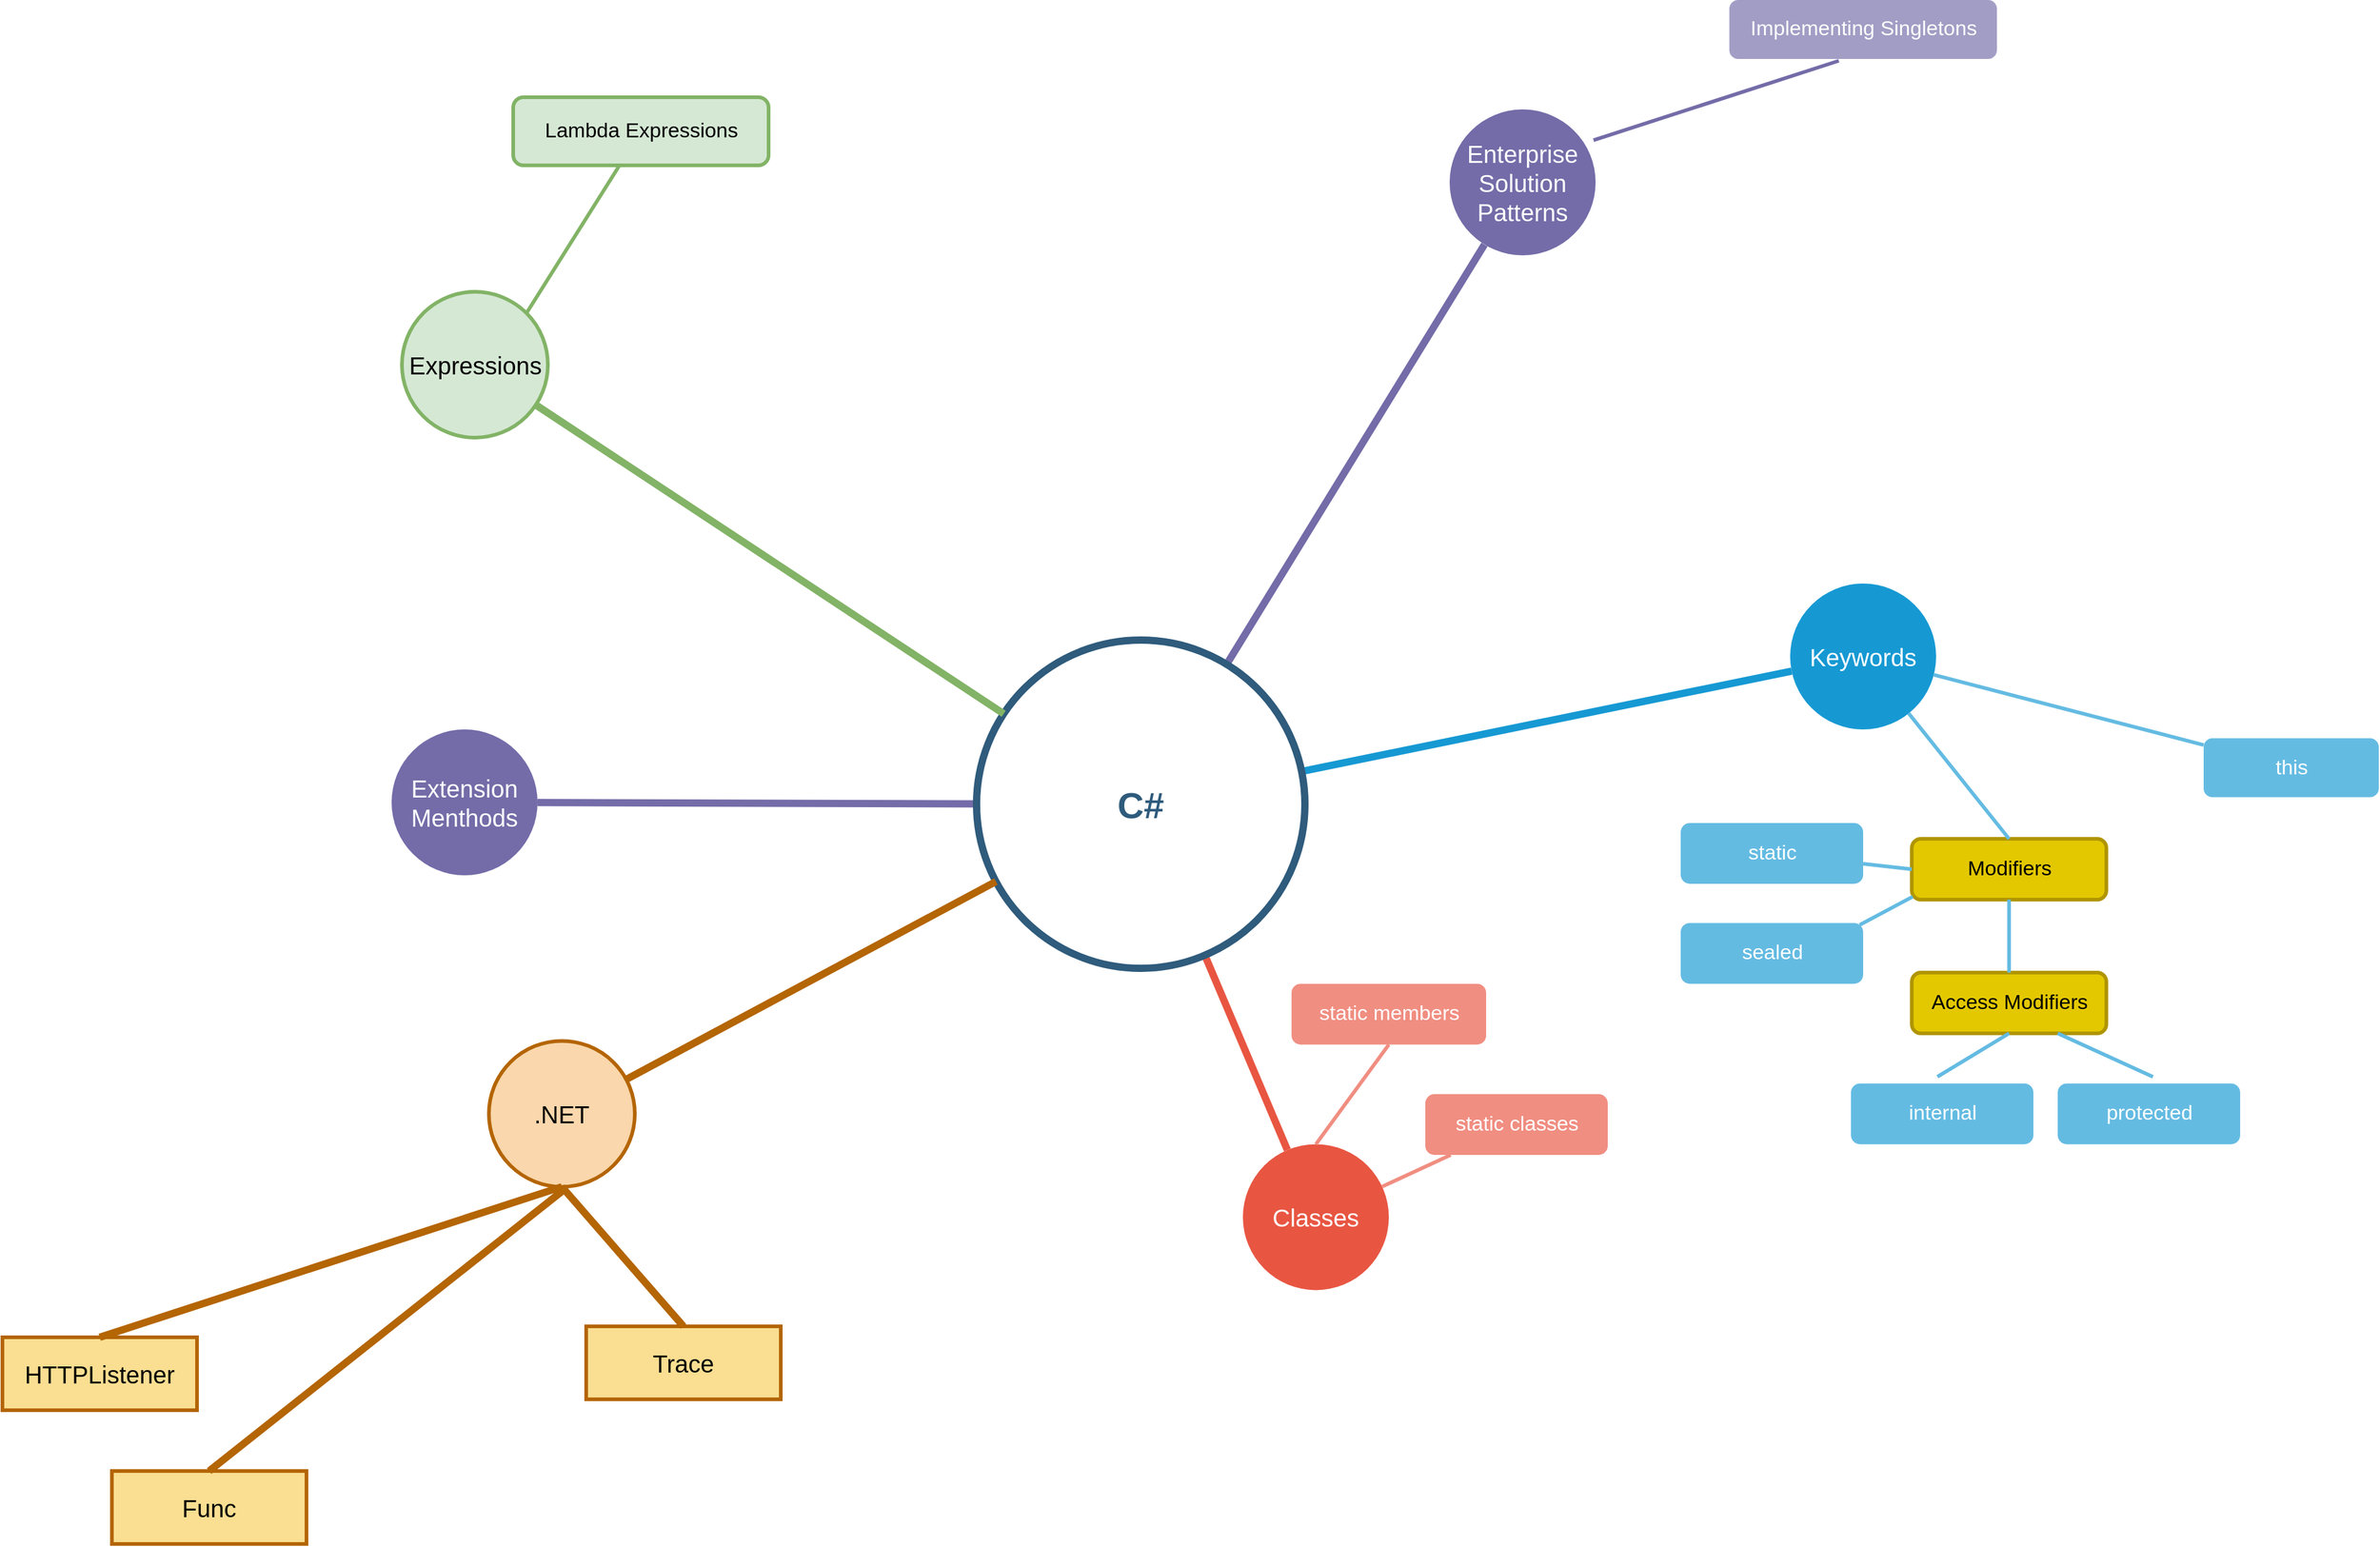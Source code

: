 <mxfile version="23.0.2" type="device">
  <diagram id="6a731a19-8d31-9384-78a2-239565b7b9f0" name="Page-1">
    <mxGraphModel dx="2607" dy="1356" grid="1" gridSize="10" guides="1" tooltips="1" connect="1" arrows="1" fold="1" page="1" pageScale="1" pageWidth="1169" pageHeight="827" background="none" math="0" shadow="0">
      <root>
        <mxCell id="0" />
        <mxCell id="1" parent="0" />
        <mxCell id="1353" value="Keywords" style="ellipse;whiteSpace=wrap;html=1;shadow=0;fontFamily=Helvetica;fontSize=20;fontColor=#FFFFFF;align=center;strokeWidth=3;fillColor=#1699D3;strokeColor=none;" parent="1" vertex="1">
          <mxGeometry x="1630" y="630" width="120" height="120" as="geometry" />
        </mxCell>
        <mxCell id="1354" value="Enterprise Solution Patterns" style="ellipse;whiteSpace=wrap;html=1;shadow=0;fontFamily=Helvetica;fontSize=20;fontColor=#FFFFFF;align=center;strokeWidth=3;fillColor=#736ca8;strokeColor=none;" parent="1" vertex="1">
          <mxGeometry x="1350" y="240" width="120" height="120" as="geometry" />
        </mxCell>
        <mxCell id="1356" value="Classes" style="ellipse;whiteSpace=wrap;html=1;shadow=0;fontFamily=Helvetica;fontSize=20;fontColor=#FFFFFF;align=center;strokeWidth=3;fillColor=#E85642;strokeColor=none;" parent="1" vertex="1">
          <mxGeometry x="1180" y="1091.2" width="120" height="120" as="geometry" />
        </mxCell>
        <mxCell id="1362" style="endArrow=none;strokeWidth=6;strokeColor=#1699D3;html=1;" parent="1" source="1515" target="1353" edge="1">
          <mxGeometry relative="1" as="geometry" />
        </mxCell>
        <mxCell id="1363" style="endArrow=none;strokeWidth=6;strokeColor=#736CA8;html=1;" parent="1" source="1515" target="1516" edge="1">
          <mxGeometry relative="1" as="geometry" />
        </mxCell>
        <mxCell id="1364" style="endArrow=none;strokeWidth=6;strokeColor=#736ca8;html=1;" parent="1" source="1515" target="1354" edge="1">
          <mxGeometry relative="1" as="geometry" />
        </mxCell>
        <mxCell id="1366" value="" style="edgeStyle=none;endArrow=none;strokeWidth=6;strokeColor=#E85642;html=1;" parent="1" source="1515" target="1356" edge="1">
          <mxGeometry x="181" y="226.5" width="100" height="100" as="geometry">
            <mxPoint x="181" y="326.5" as="sourcePoint" />
            <mxPoint x="281" y="226.5" as="targetPoint" />
          </mxGeometry>
        </mxCell>
        <mxCell id="1445" value="this" style="rounded=1;fillColor=#64BBE2;strokeColor=none;strokeWidth=3;shadow=0;html=1;fontColor=#FFFFFF;fontSize=17;" parent="1" vertex="1">
          <mxGeometry x="1970" y="757.25" width="144" height="48.5" as="geometry" />
        </mxCell>
        <mxCell id="1456" value="" style="edgeStyle=none;endArrow=none;strokeWidth=3;strokeColor=#64BBE2;html=1;" parent="1" source="1353" target="1445" edge="1">
          <mxGeometry x="-24" y="196.5" width="100" height="100" as="geometry">
            <mxPoint x="-24" y="296.5" as="sourcePoint" />
            <mxPoint x="76" y="196.5" as="targetPoint" />
          </mxGeometry>
        </mxCell>
        <mxCell id="1462" value="Implementing Singletons" style="rounded=1;fillColor=#a29dc5;strokeColor=none;strokeWidth=3;shadow=0;html=1;fontColor=#FFFFFF;fontSize=17;" parent="1" vertex="1">
          <mxGeometry x="1580" y="150" width="220" height="48.5" as="geometry" />
        </mxCell>
        <mxCell id="1490" value="static classes" style="rounded=1;fillColor=#f08e81;strokeColor=none;strokeWidth=3;shadow=0;html=1;fontColor=#FFFFFF;fontSize=17;" parent="1" vertex="1">
          <mxGeometry x="1330" y="1050" width="150" height="50" as="geometry" />
        </mxCell>
        <mxCell id="1491" value="static members" style="rounded=1;fillColor=#f08e81;strokeColor=none;strokeWidth=3;shadow=0;html=1;fontColor=#FFFFFF;fontSize=17;" parent="1" vertex="1">
          <mxGeometry x="1220" y="959.2" width="160" height="50" as="geometry" />
        </mxCell>
        <mxCell id="1503" value="" style="edgeStyle=none;endArrow=none;strokeWidth=3;strokeColor=#F08E81;html=1;" parent="1" source="1356" target="1490" edge="1">
          <mxGeometry x="188.5" y="51.5" width="100" height="100" as="geometry">
            <mxPoint x="188.5" y="151.5" as="sourcePoint" />
            <mxPoint x="288.5" y="51.5" as="targetPoint" />
          </mxGeometry>
        </mxCell>
        <mxCell id="1515" value="C#" style="ellipse;whiteSpace=wrap;html=1;shadow=0;fontFamily=Helvetica;fontSize=30;fontColor=#2F5B7C;align=center;strokeColor=#2F5B7C;strokeWidth=6;fillColor=#FFFFFF;fontStyle=1;gradientColor=none;" parent="1" vertex="1">
          <mxGeometry x="961" y="676.5" width="270" height="270" as="geometry" />
        </mxCell>
        <mxCell id="1516" value="Extension Menthods" style="ellipse;whiteSpace=wrap;html=1;shadow=0;fontFamily=Helvetica;fontSize=20;fontColor=#FFFFFF;align=center;strokeWidth=3;fillColor=#736ca8;strokeColor=none;" parent="1" vertex="1">
          <mxGeometry x="480" y="750" width="120" height="120" as="geometry" />
        </mxCell>
        <mxCell id="dE3JFqHrWZk-7uI6yQrM-1547" value="Modifiers" style="rounded=1;fillColor=#e3c800;strokeColor=#B09500;strokeWidth=3;shadow=0;html=1;fontColor=#000000;fontSize=17;" parent="1" vertex="1">
          <mxGeometry x="1730" y="840" width="160" height="50" as="geometry" />
        </mxCell>
        <mxCell id="dE3JFqHrWZk-7uI6yQrM-1549" value="" style="edgeStyle=none;endArrow=none;strokeWidth=3;strokeColor=#64BBE2;html=1;entryX=0.5;entryY=0;entryDx=0;entryDy=0;" parent="1" source="1353" target="dE3JFqHrWZk-7uI6yQrM-1547" edge="1">
          <mxGeometry x="-14" y="206.5" width="100" height="100" as="geometry">
            <mxPoint x="1948" y="891" as="sourcePoint" />
            <mxPoint x="1886" y="907" as="targetPoint" />
          </mxGeometry>
        </mxCell>
        <mxCell id="dE3JFqHrWZk-7uI6yQrM-1550" value="static" style="rounded=1;fillColor=#64BBE2;strokeColor=none;strokeWidth=3;shadow=0;html=1;fontColor=#FFFFFF;fontSize=17;" parent="1" vertex="1">
          <mxGeometry x="1540" y="827" width="150" height="50" as="geometry" />
        </mxCell>
        <mxCell id="dE3JFqHrWZk-7uI6yQrM-1551" value="" style="edgeStyle=none;endArrow=none;strokeWidth=3;strokeColor=#64BBE2;html=1;entryX=0;entryY=0.5;entryDx=0;entryDy=0;" parent="1" source="dE3JFqHrWZk-7uI6yQrM-1550" target="dE3JFqHrWZk-7uI6yQrM-1547" edge="1">
          <mxGeometry x="-4" y="216.5" width="100" height="100" as="geometry">
            <mxPoint x="2054" y="912" as="sourcePoint" />
            <mxPoint x="2120" y="960" as="targetPoint" />
          </mxGeometry>
        </mxCell>
        <mxCell id="dE3JFqHrWZk-7uI6yQrM-1552" style="endArrow=none;strokeWidth=3;strokeColor=#736ca8;html=1;entryX=0.986;entryY=0.211;entryDx=0;entryDy=0;entryPerimeter=0;" parent="1" target="1354" edge="1">
          <mxGeometry relative="1" as="geometry">
            <mxPoint x="1670" y="200" as="sourcePoint" />
            <mxPoint x="1730" y="1210" as="targetPoint" />
          </mxGeometry>
        </mxCell>
        <mxCell id="dE3JFqHrWZk-7uI6yQrM-1553" value="" style="edgeStyle=none;endArrow=none;strokeWidth=3;strokeColor=#F08E81;html=1;entryX=0.5;entryY=1;entryDx=0;entryDy=0;exitX=0.5;exitY=0;exitDx=0;exitDy=0;" parent="1" source="1356" target="1491" edge="1">
          <mxGeometry x="198.5" y="61.5" width="100" height="100" as="geometry">
            <mxPoint x="646" y="1184" as="sourcePoint" />
            <mxPoint x="687" y="1057" as="targetPoint" />
          </mxGeometry>
        </mxCell>
        <mxCell id="6J3C2WITVliitDzKt7-K-1516" style="endArrow=none;strokeWidth=6;strokeColor=#82b366;html=1;fillColor=#d5e8d4;" parent="1" source="1515" target="6J3C2WITVliitDzKt7-K-1517" edge="1">
          <mxGeometry relative="1" as="geometry">
            <mxPoint x="1137.5" y="474.5" as="sourcePoint" />
          </mxGeometry>
        </mxCell>
        <mxCell id="6J3C2WITVliitDzKt7-K-1517" value="Expressions" style="ellipse;whiteSpace=wrap;html=1;shadow=0;fontFamily=Helvetica;fontSize=20;align=center;strokeWidth=3;fillColor=#d5e8d4;strokeColor=#82b366;" parent="1" vertex="1">
          <mxGeometry x="488.5" y="390" width="120" height="120" as="geometry" />
        </mxCell>
        <mxCell id="6J3C2WITVliitDzKt7-K-1518" value="Lambda Expressions" style="rounded=1;fillColor=#d5e8d4;strokeColor=#82b366;strokeWidth=3;shadow=0;html=1;fontSize=17;" parent="1" vertex="1">
          <mxGeometry x="580" y="230" width="210" height="56" as="geometry" />
        </mxCell>
        <mxCell id="6J3C2WITVliitDzKt7-K-1519" value="" style="edgeStyle=none;endArrow=none;strokeWidth=3;strokeColor=#82b366;html=1;exitX=1;exitY=0;exitDx=0;exitDy=0;fillColor=#d5e8d4;" parent="1" source="6J3C2WITVliitDzKt7-K-1517" target="6J3C2WITVliitDzKt7-K-1518" edge="1">
          <mxGeometry x="188.5" y="51.5" width="100" height="100" as="geometry">
            <mxPoint x="592.5" y="413.5" as="sourcePoint" />
            <mxPoint x="245" y="-709" as="targetPoint" />
          </mxGeometry>
        </mxCell>
        <mxCell id="NUyUxgdjDDwg1xN5IyeY-1516" value="sealed" style="rounded=1;fillColor=#64BBE2;strokeColor=none;strokeWidth=3;shadow=0;html=1;fontColor=#FFFFFF;fontSize=17;" parent="1" vertex="1">
          <mxGeometry x="1540" y="909.2" width="150" height="50" as="geometry" />
        </mxCell>
        <mxCell id="NUyUxgdjDDwg1xN5IyeY-1517" value="" style="edgeStyle=none;endArrow=none;strokeWidth=3;strokeColor=#64BBE2;html=1;entryX=0.005;entryY=0.952;entryDx=0;entryDy=0;entryPerimeter=0;exitX=0.981;exitY=0.032;exitDx=0;exitDy=0;exitPerimeter=0;" parent="1" source="NUyUxgdjDDwg1xN5IyeY-1516" target="dE3JFqHrWZk-7uI6yQrM-1547" edge="1">
          <mxGeometry x="-4" y="216.5" width="100" height="100" as="geometry">
            <mxPoint x="2054" y="994.2" as="sourcePoint" />
            <mxPoint x="1724" y="890" as="targetPoint" />
          </mxGeometry>
        </mxCell>
        <mxCell id="NUyUxgdjDDwg1xN5IyeY-1518" value="Access Modifiers" style="rounded=1;fillColor=#e3c800;strokeColor=#B09500;strokeWidth=3;shadow=0;html=1;fontColor=#000000;fontSize=17;" parent="1" vertex="1">
          <mxGeometry x="1730" y="950" width="160" height="50" as="geometry" />
        </mxCell>
        <mxCell id="NUyUxgdjDDwg1xN5IyeY-1519" value="" style="edgeStyle=none;endArrow=none;strokeWidth=3;strokeColor=#64BBE2;html=1;entryX=0.5;entryY=1;entryDx=0;entryDy=0;" parent="1" target="dE3JFqHrWZk-7uI6yQrM-1547" edge="1">
          <mxGeometry x="-4" y="216.5" width="100" height="100" as="geometry">
            <mxPoint x="1810" y="950" as="sourcePoint" />
            <mxPoint x="1931" y="928.8" as="targetPoint" />
          </mxGeometry>
        </mxCell>
        <mxCell id="NUyUxgdjDDwg1xN5IyeY-1520" value="internal" style="rounded=1;fillColor=#64BBE2;strokeColor=none;strokeWidth=3;shadow=0;html=1;fontColor=#FFFFFF;fontSize=17;" parent="1" vertex="1">
          <mxGeometry x="1680" y="1041.2" width="150" height="50" as="geometry" />
        </mxCell>
        <mxCell id="NUyUxgdjDDwg1xN5IyeY-1521" value="" style="edgeStyle=none;endArrow=none;strokeWidth=3;strokeColor=#64BBE2;html=1;entryX=0.5;entryY=1;entryDx=0;entryDy=0;exitX=0.474;exitY=-0.11;exitDx=0;exitDy=0;exitPerimeter=0;" parent="1" source="NUyUxgdjDDwg1xN5IyeY-1520" target="NUyUxgdjDDwg1xN5IyeY-1518" edge="1">
          <mxGeometry x="-4" y="216.5" width="100" height="100" as="geometry">
            <mxPoint x="2194" y="1126.2" as="sourcePoint" />
            <mxPoint x="1871" y="1020" as="targetPoint" />
          </mxGeometry>
        </mxCell>
        <mxCell id="NUyUxgdjDDwg1xN5IyeY-1522" value="protected" style="rounded=1;fillColor=#64BBE2;strokeColor=none;strokeWidth=3;shadow=0;html=1;fontColor=#FFFFFF;fontSize=17;" parent="1" vertex="1">
          <mxGeometry x="1850" y="1041.2" width="150" height="50" as="geometry" />
        </mxCell>
        <mxCell id="NUyUxgdjDDwg1xN5IyeY-1523" value="" style="edgeStyle=none;endArrow=none;strokeWidth=3;strokeColor=#64BBE2;html=1;entryX=0.75;entryY=1;entryDx=0;entryDy=0;exitX=0.522;exitY=-0.11;exitDx=0;exitDy=0;exitPerimeter=0;" parent="1" source="NUyUxgdjDDwg1xN5IyeY-1522" target="NUyUxgdjDDwg1xN5IyeY-1518" edge="1">
          <mxGeometry x="-4" y="216.5" width="100" height="100" as="geometry">
            <mxPoint x="2364" y="1126.2" as="sourcePoint" />
            <mxPoint x="2041" y="1020" as="targetPoint" />
          </mxGeometry>
        </mxCell>
        <mxCell id="Rw_4iwD6jAH_Yf-JR5b3-1516" style="endArrow=none;strokeWidth=6;strokeColor=#b46504;html=1;fillColor=#fad7ac;" edge="1" parent="1" target="Rw_4iwD6jAH_Yf-JR5b3-1517" source="1515">
          <mxGeometry relative="1" as="geometry">
            <mxPoint x="1041" y="1068.2" as="sourcePoint" />
          </mxGeometry>
        </mxCell>
        <mxCell id="Rw_4iwD6jAH_Yf-JR5b3-1517" value=".NET" style="ellipse;whiteSpace=wrap;html=1;shadow=0;fontFamily=Helvetica;fontSize=20;align=center;strokeWidth=3;fillColor=#fad7ac;strokeColor=#b46504;" vertex="1" parent="1">
          <mxGeometry x="560" y="1006.2" width="120" height="120" as="geometry" />
        </mxCell>
        <mxCell id="Rw_4iwD6jAH_Yf-JR5b3-1518" value="HTTPListener" style="whiteSpace=wrap;html=1;fontSize=20;fillColor=#FADE91;strokeColor=#b46504;shadow=0;strokeWidth=3;" vertex="1" parent="1">
          <mxGeometry x="160" y="1250" width="160" height="60" as="geometry" />
        </mxCell>
        <mxCell id="Rw_4iwD6jAH_Yf-JR5b3-1520" style="endArrow=none;strokeWidth=6;strokeColor=#b46504;html=1;fillColor=#fad7ac;entryX=0.5;entryY=1;entryDx=0;entryDy=0;exitX=0.5;exitY=0;exitDx=0;exitDy=0;" edge="1" parent="1" source="Rw_4iwD6jAH_Yf-JR5b3-1518" target="Rw_4iwD6jAH_Yf-JR5b3-1517">
          <mxGeometry relative="1" as="geometry">
            <mxPoint x="987" y="885" as="sourcePoint" />
            <mxPoint x="683" y="1048" as="targetPoint" />
          </mxGeometry>
        </mxCell>
        <mxCell id="Rw_4iwD6jAH_Yf-JR5b3-1521" value="Trace" style="whiteSpace=wrap;html=1;fontSize=20;fillColor=#FADE91;strokeColor=#b46504;shadow=0;strokeWidth=3;" vertex="1" parent="1">
          <mxGeometry x="640" y="1241" width="160" height="60" as="geometry" />
        </mxCell>
        <mxCell id="Rw_4iwD6jAH_Yf-JR5b3-1522" style="endArrow=none;strokeWidth=6;strokeColor=#b46504;html=1;fillColor=#fad7ac;entryX=0.5;entryY=1;entryDx=0;entryDy=0;exitX=0.5;exitY=0;exitDx=0;exitDy=0;" edge="1" parent="1" source="Rw_4iwD6jAH_Yf-JR5b3-1521" target="Rw_4iwD6jAH_Yf-JR5b3-1517">
          <mxGeometry relative="1" as="geometry">
            <mxPoint x="1167" y="885.2" as="sourcePoint" />
            <mxPoint x="800" y="1126.2" as="targetPoint" />
          </mxGeometry>
        </mxCell>
        <mxCell id="Rw_4iwD6jAH_Yf-JR5b3-1523" value="Func" style="whiteSpace=wrap;html=1;fontSize=20;fillColor=#FADE91;strokeColor=#b46504;shadow=0;strokeWidth=3;" vertex="1" parent="1">
          <mxGeometry x="250" y="1360.0" width="160" height="60" as="geometry" />
        </mxCell>
        <mxCell id="Rw_4iwD6jAH_Yf-JR5b3-1524" style="endArrow=none;strokeWidth=6;strokeColor=#b46504;html=1;fillColor=#fad7ac;exitX=0.5;exitY=0;exitDx=0;exitDy=0;" edge="1" parent="1" source="Rw_4iwD6jAH_Yf-JR5b3-1523">
          <mxGeometry relative="1" as="geometry">
            <mxPoint x="1347" y="885.4" as="sourcePoint" />
            <mxPoint x="620" y="1130" as="targetPoint" />
          </mxGeometry>
        </mxCell>
      </root>
    </mxGraphModel>
  </diagram>
</mxfile>
